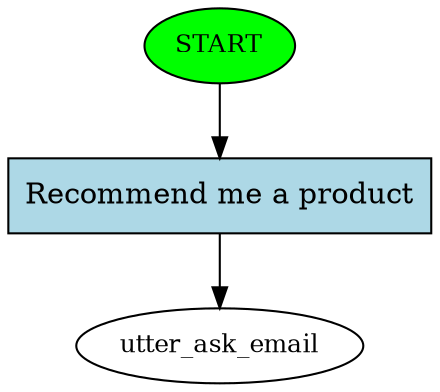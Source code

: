 digraph  {
0 [class="start active", fillcolor=green, fontsize=12, label=START, style=filled];
1 [class="dashed active", fontsize=12, label=utter_ask_email];
2 [class="intent active", fillcolor=lightblue, label="Recommend me a product", shape=rect, style=filled];
0 -> 2  [class=active, key=0];
2 -> 1  [class=active, key=0];
}

